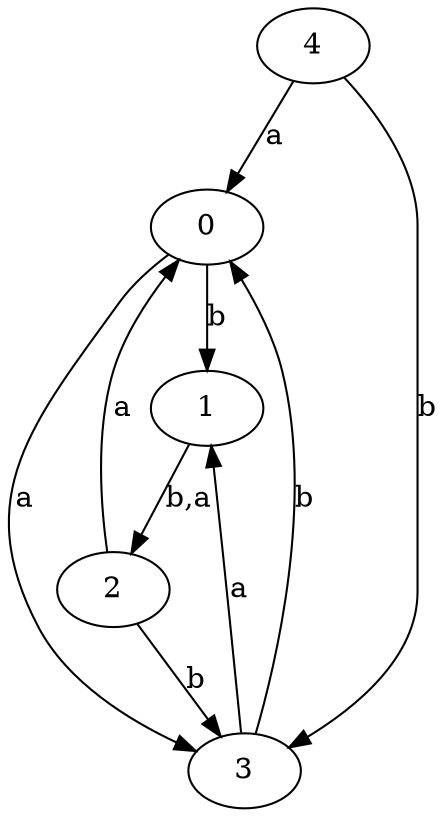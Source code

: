 digraph {
 ranksep=0.5;
 d2tdocpreamble = "\usetikzlibrary{automata}";
 d2tfigpreamble = "\tikzstyle{every state}= [ draw=blue!50,very thick,fill=blue!20]  \tikzstyle{auto}= [fill=white]";
 node [style="state"];
 edge [lblstyle="auto",topath="bend right", len=4  ]
  "0" [label="0",];
  "1" [label="1",style = "state, accepting"];
  "2" [label="2",style = "state, initial"];
  "3" [label="3",];
  "4" [label="4",];
  "0" -> "1" [label="b"];
  "0" -> "3" [label="a"];
  "1" -> "2" [label="b,a"];
  "2" -> "0" [label="a"];
  "2" -> "3" [label="b"];
  "3" -> "0" [label="b"];
  "3" -> "1" [label="a"];
  "4" -> "0" [label="a"];
  "4" -> "3" [label="b"];
}
